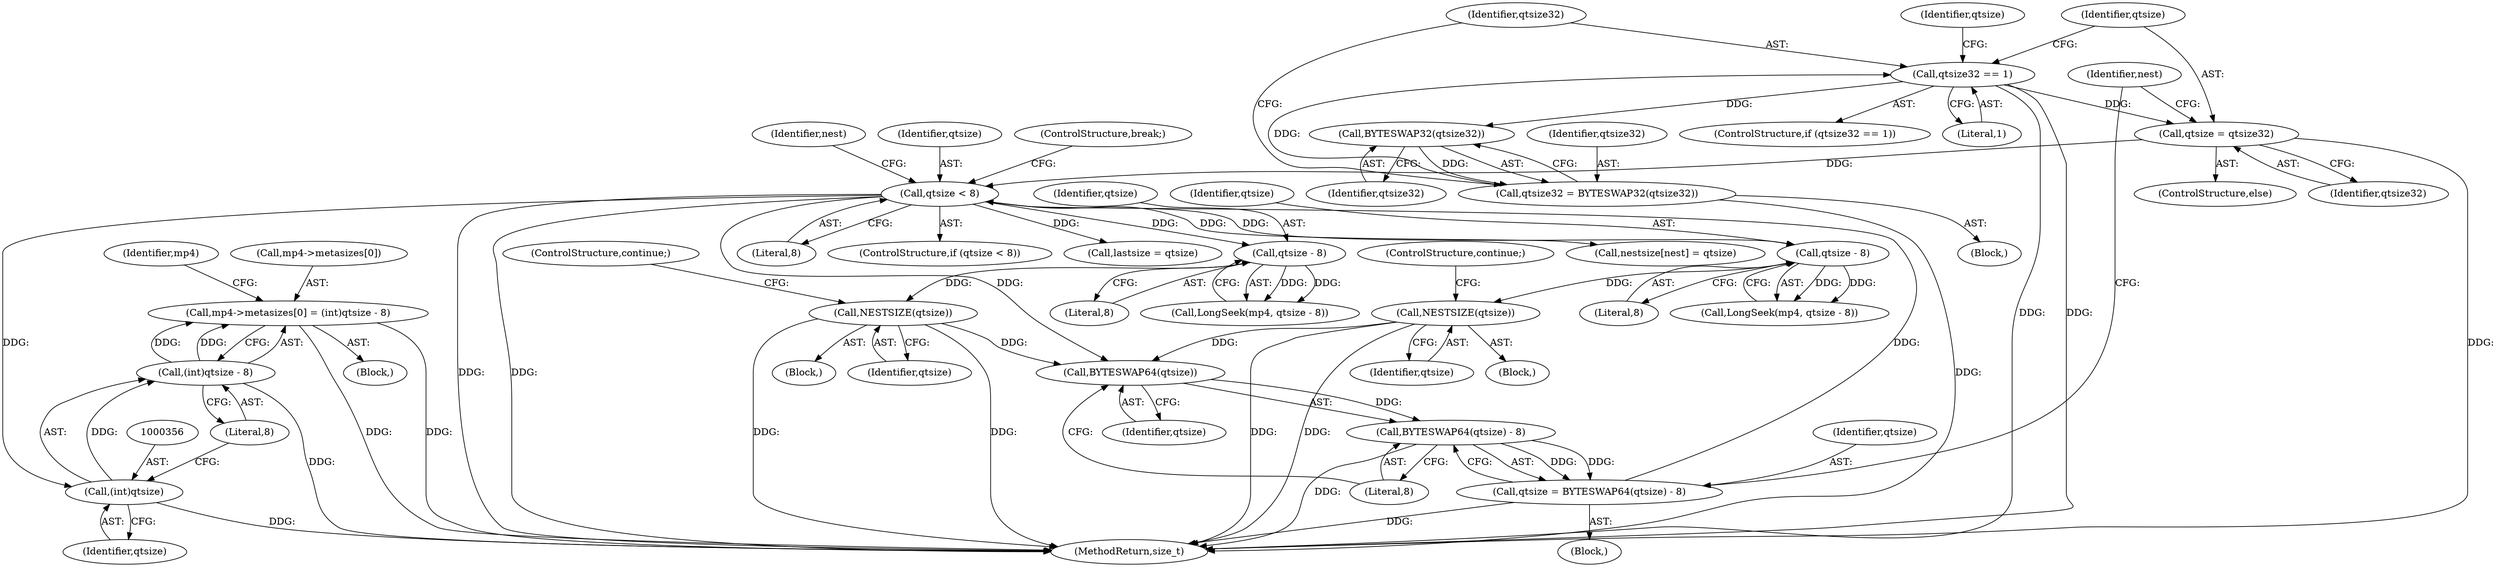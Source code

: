 digraph "0_gpmf-parser_341f12cd5b97ab419e53853ca00176457c9f1681_6@array" {
"1000348" [label="(Call,mp4->metasizes[0] = (int)qtsize - 8)"];
"1000354" [label="(Call,(int)qtsize - 8)"];
"1000355" [label="(Call,(int)qtsize)"];
"1000226" [label="(Call,qtsize < 8)"];
"1000220" [label="(Call,qtsize = qtsize32)"];
"1000201" [label="(Call,qtsize32 == 1)"];
"1000196" [label="(Call,qtsize32 = BYTESWAP32(qtsize32))"];
"1000198" [label="(Call,BYTESWAP32(qtsize32))"];
"1000213" [label="(Call,qtsize = BYTESWAP64(qtsize) - 8)"];
"1000215" [label="(Call,BYTESWAP64(qtsize) - 8)"];
"1000216" [label="(Call,BYTESWAP64(qtsize))"];
"1000400" [label="(Call,NESTSIZE(qtsize))"];
"1000397" [label="(Call,qtsize - 8)"];
"1000265" [label="(Call,NESTSIZE(qtsize))"];
"1000262" [label="(Call,qtsize - 8)"];
"1000204" [label="(Block,)"];
"1000227" [label="(Identifier,qtsize)"];
"1000265" [label="(Call,NESTSIZE(qtsize))"];
"1000214" [label="(Identifier,qtsize)"];
"1000362" [label="(Identifier,mp4)"];
"1000201" [label="(Call,qtsize32 == 1)"];
"1000202" [label="(Identifier,qtsize32)"];
"1000394" [label="(Block,)"];
"1000219" [label="(ControlStructure,else)"];
"1000198" [label="(Call,BYTESWAP32(qtsize32))"];
"1000213" [label="(Call,qtsize = BYTESWAP64(qtsize) - 8)"];
"1000401" [label="(Identifier,qtsize)"];
"1000349" [label="(Call,mp4->metasizes[0])"];
"1000414" [label="(MethodReturn,size_t)"];
"1000400" [label="(Call,NESTSIZE(qtsize))"];
"1000197" [label="(Identifier,qtsize32)"];
"1000224" [label="(Identifier,nest)"];
"1000229" [label="(ControlStructure,break;)"];
"1000276" [label="(Block,)"];
"1000232" [label="(Identifier,nest)"];
"1000355" [label="(Call,(int)qtsize)"];
"1000178" [label="(Block,)"];
"1000218" [label="(Literal,8)"];
"1000266" [label="(Identifier,qtsize)"];
"1000216" [label="(Call,BYTESWAP64(qtsize))"];
"1000228" [label="(Literal,8)"];
"1000358" [label="(Literal,8)"];
"1000395" [label="(Call,LongSeek(mp4, qtsize - 8))"];
"1000262" [label="(Call,qtsize - 8)"];
"1000402" [label="(ControlStructure,continue;)"];
"1000264" [label="(Literal,8)"];
"1000260" [label="(Call,LongSeek(mp4, qtsize - 8))"];
"1000221" [label="(Identifier,qtsize)"];
"1000397" [label="(Call,qtsize - 8)"];
"1000200" [label="(ControlStructure,if (qtsize32 == 1))"];
"1000267" [label="(ControlStructure,continue;)"];
"1000398" [label="(Identifier,qtsize)"];
"1000263" [label="(Identifier,qtsize)"];
"1000220" [label="(Call,qtsize = qtsize32)"];
"1000222" [label="(Identifier,qtsize32)"];
"1000199" [label="(Identifier,qtsize32)"];
"1000354" [label="(Call,(int)qtsize - 8)"];
"1000357" [label="(Identifier,qtsize)"];
"1000226" [label="(Call,qtsize < 8)"];
"1000225" [label="(ControlStructure,if (qtsize < 8))"];
"1000259" [label="(Block,)"];
"1000240" [label="(Call,lastsize = qtsize)"];
"1000348" [label="(Call,mp4->metasizes[0] = (int)qtsize - 8)"];
"1000215" [label="(Call,BYTESWAP64(qtsize) - 8)"];
"1000203" [label="(Literal,1)"];
"1000235" [label="(Call,nestsize[nest] = qtsize)"];
"1000196" [label="(Call,qtsize32 = BYTESWAP32(qtsize32))"];
"1000207" [label="(Identifier,qtsize)"];
"1000217" [label="(Identifier,qtsize)"];
"1000399" [label="(Literal,8)"];
"1000348" -> "1000276"  [label="AST: "];
"1000348" -> "1000354"  [label="CFG: "];
"1000349" -> "1000348"  [label="AST: "];
"1000354" -> "1000348"  [label="AST: "];
"1000362" -> "1000348"  [label="CFG: "];
"1000348" -> "1000414"  [label="DDG: "];
"1000348" -> "1000414"  [label="DDG: "];
"1000354" -> "1000348"  [label="DDG: "];
"1000354" -> "1000348"  [label="DDG: "];
"1000354" -> "1000358"  [label="CFG: "];
"1000355" -> "1000354"  [label="AST: "];
"1000358" -> "1000354"  [label="AST: "];
"1000354" -> "1000414"  [label="DDG: "];
"1000355" -> "1000354"  [label="DDG: "];
"1000355" -> "1000357"  [label="CFG: "];
"1000356" -> "1000355"  [label="AST: "];
"1000357" -> "1000355"  [label="AST: "];
"1000358" -> "1000355"  [label="CFG: "];
"1000355" -> "1000414"  [label="DDG: "];
"1000226" -> "1000355"  [label="DDG: "];
"1000226" -> "1000225"  [label="AST: "];
"1000226" -> "1000228"  [label="CFG: "];
"1000227" -> "1000226"  [label="AST: "];
"1000228" -> "1000226"  [label="AST: "];
"1000229" -> "1000226"  [label="CFG: "];
"1000232" -> "1000226"  [label="CFG: "];
"1000226" -> "1000414"  [label="DDG: "];
"1000226" -> "1000414"  [label="DDG: "];
"1000226" -> "1000216"  [label="DDG: "];
"1000220" -> "1000226"  [label="DDG: "];
"1000213" -> "1000226"  [label="DDG: "];
"1000226" -> "1000235"  [label="DDG: "];
"1000226" -> "1000240"  [label="DDG: "];
"1000226" -> "1000262"  [label="DDG: "];
"1000226" -> "1000397"  [label="DDG: "];
"1000220" -> "1000219"  [label="AST: "];
"1000220" -> "1000222"  [label="CFG: "];
"1000221" -> "1000220"  [label="AST: "];
"1000222" -> "1000220"  [label="AST: "];
"1000224" -> "1000220"  [label="CFG: "];
"1000220" -> "1000414"  [label="DDG: "];
"1000201" -> "1000220"  [label="DDG: "];
"1000201" -> "1000200"  [label="AST: "];
"1000201" -> "1000203"  [label="CFG: "];
"1000202" -> "1000201"  [label="AST: "];
"1000203" -> "1000201"  [label="AST: "];
"1000207" -> "1000201"  [label="CFG: "];
"1000221" -> "1000201"  [label="CFG: "];
"1000201" -> "1000414"  [label="DDG: "];
"1000201" -> "1000414"  [label="DDG: "];
"1000201" -> "1000198"  [label="DDG: "];
"1000196" -> "1000201"  [label="DDG: "];
"1000196" -> "1000178"  [label="AST: "];
"1000196" -> "1000198"  [label="CFG: "];
"1000197" -> "1000196"  [label="AST: "];
"1000198" -> "1000196"  [label="AST: "];
"1000202" -> "1000196"  [label="CFG: "];
"1000196" -> "1000414"  [label="DDG: "];
"1000198" -> "1000196"  [label="DDG: "];
"1000198" -> "1000199"  [label="CFG: "];
"1000199" -> "1000198"  [label="AST: "];
"1000213" -> "1000204"  [label="AST: "];
"1000213" -> "1000215"  [label="CFG: "];
"1000214" -> "1000213"  [label="AST: "];
"1000215" -> "1000213"  [label="AST: "];
"1000224" -> "1000213"  [label="CFG: "];
"1000213" -> "1000414"  [label="DDG: "];
"1000215" -> "1000213"  [label="DDG: "];
"1000215" -> "1000213"  [label="DDG: "];
"1000215" -> "1000218"  [label="CFG: "];
"1000216" -> "1000215"  [label="AST: "];
"1000218" -> "1000215"  [label="AST: "];
"1000215" -> "1000414"  [label="DDG: "];
"1000216" -> "1000215"  [label="DDG: "];
"1000216" -> "1000217"  [label="CFG: "];
"1000217" -> "1000216"  [label="AST: "];
"1000218" -> "1000216"  [label="CFG: "];
"1000400" -> "1000216"  [label="DDG: "];
"1000265" -> "1000216"  [label="DDG: "];
"1000400" -> "1000394"  [label="AST: "];
"1000400" -> "1000401"  [label="CFG: "];
"1000401" -> "1000400"  [label="AST: "];
"1000402" -> "1000400"  [label="CFG: "];
"1000400" -> "1000414"  [label="DDG: "];
"1000400" -> "1000414"  [label="DDG: "];
"1000397" -> "1000400"  [label="DDG: "];
"1000397" -> "1000395"  [label="AST: "];
"1000397" -> "1000399"  [label="CFG: "];
"1000398" -> "1000397"  [label="AST: "];
"1000399" -> "1000397"  [label="AST: "];
"1000395" -> "1000397"  [label="CFG: "];
"1000397" -> "1000395"  [label="DDG: "];
"1000397" -> "1000395"  [label="DDG: "];
"1000265" -> "1000259"  [label="AST: "];
"1000265" -> "1000266"  [label="CFG: "];
"1000266" -> "1000265"  [label="AST: "];
"1000267" -> "1000265"  [label="CFG: "];
"1000265" -> "1000414"  [label="DDG: "];
"1000265" -> "1000414"  [label="DDG: "];
"1000262" -> "1000265"  [label="DDG: "];
"1000262" -> "1000260"  [label="AST: "];
"1000262" -> "1000264"  [label="CFG: "];
"1000263" -> "1000262"  [label="AST: "];
"1000264" -> "1000262"  [label="AST: "];
"1000260" -> "1000262"  [label="CFG: "];
"1000262" -> "1000260"  [label="DDG: "];
"1000262" -> "1000260"  [label="DDG: "];
}
